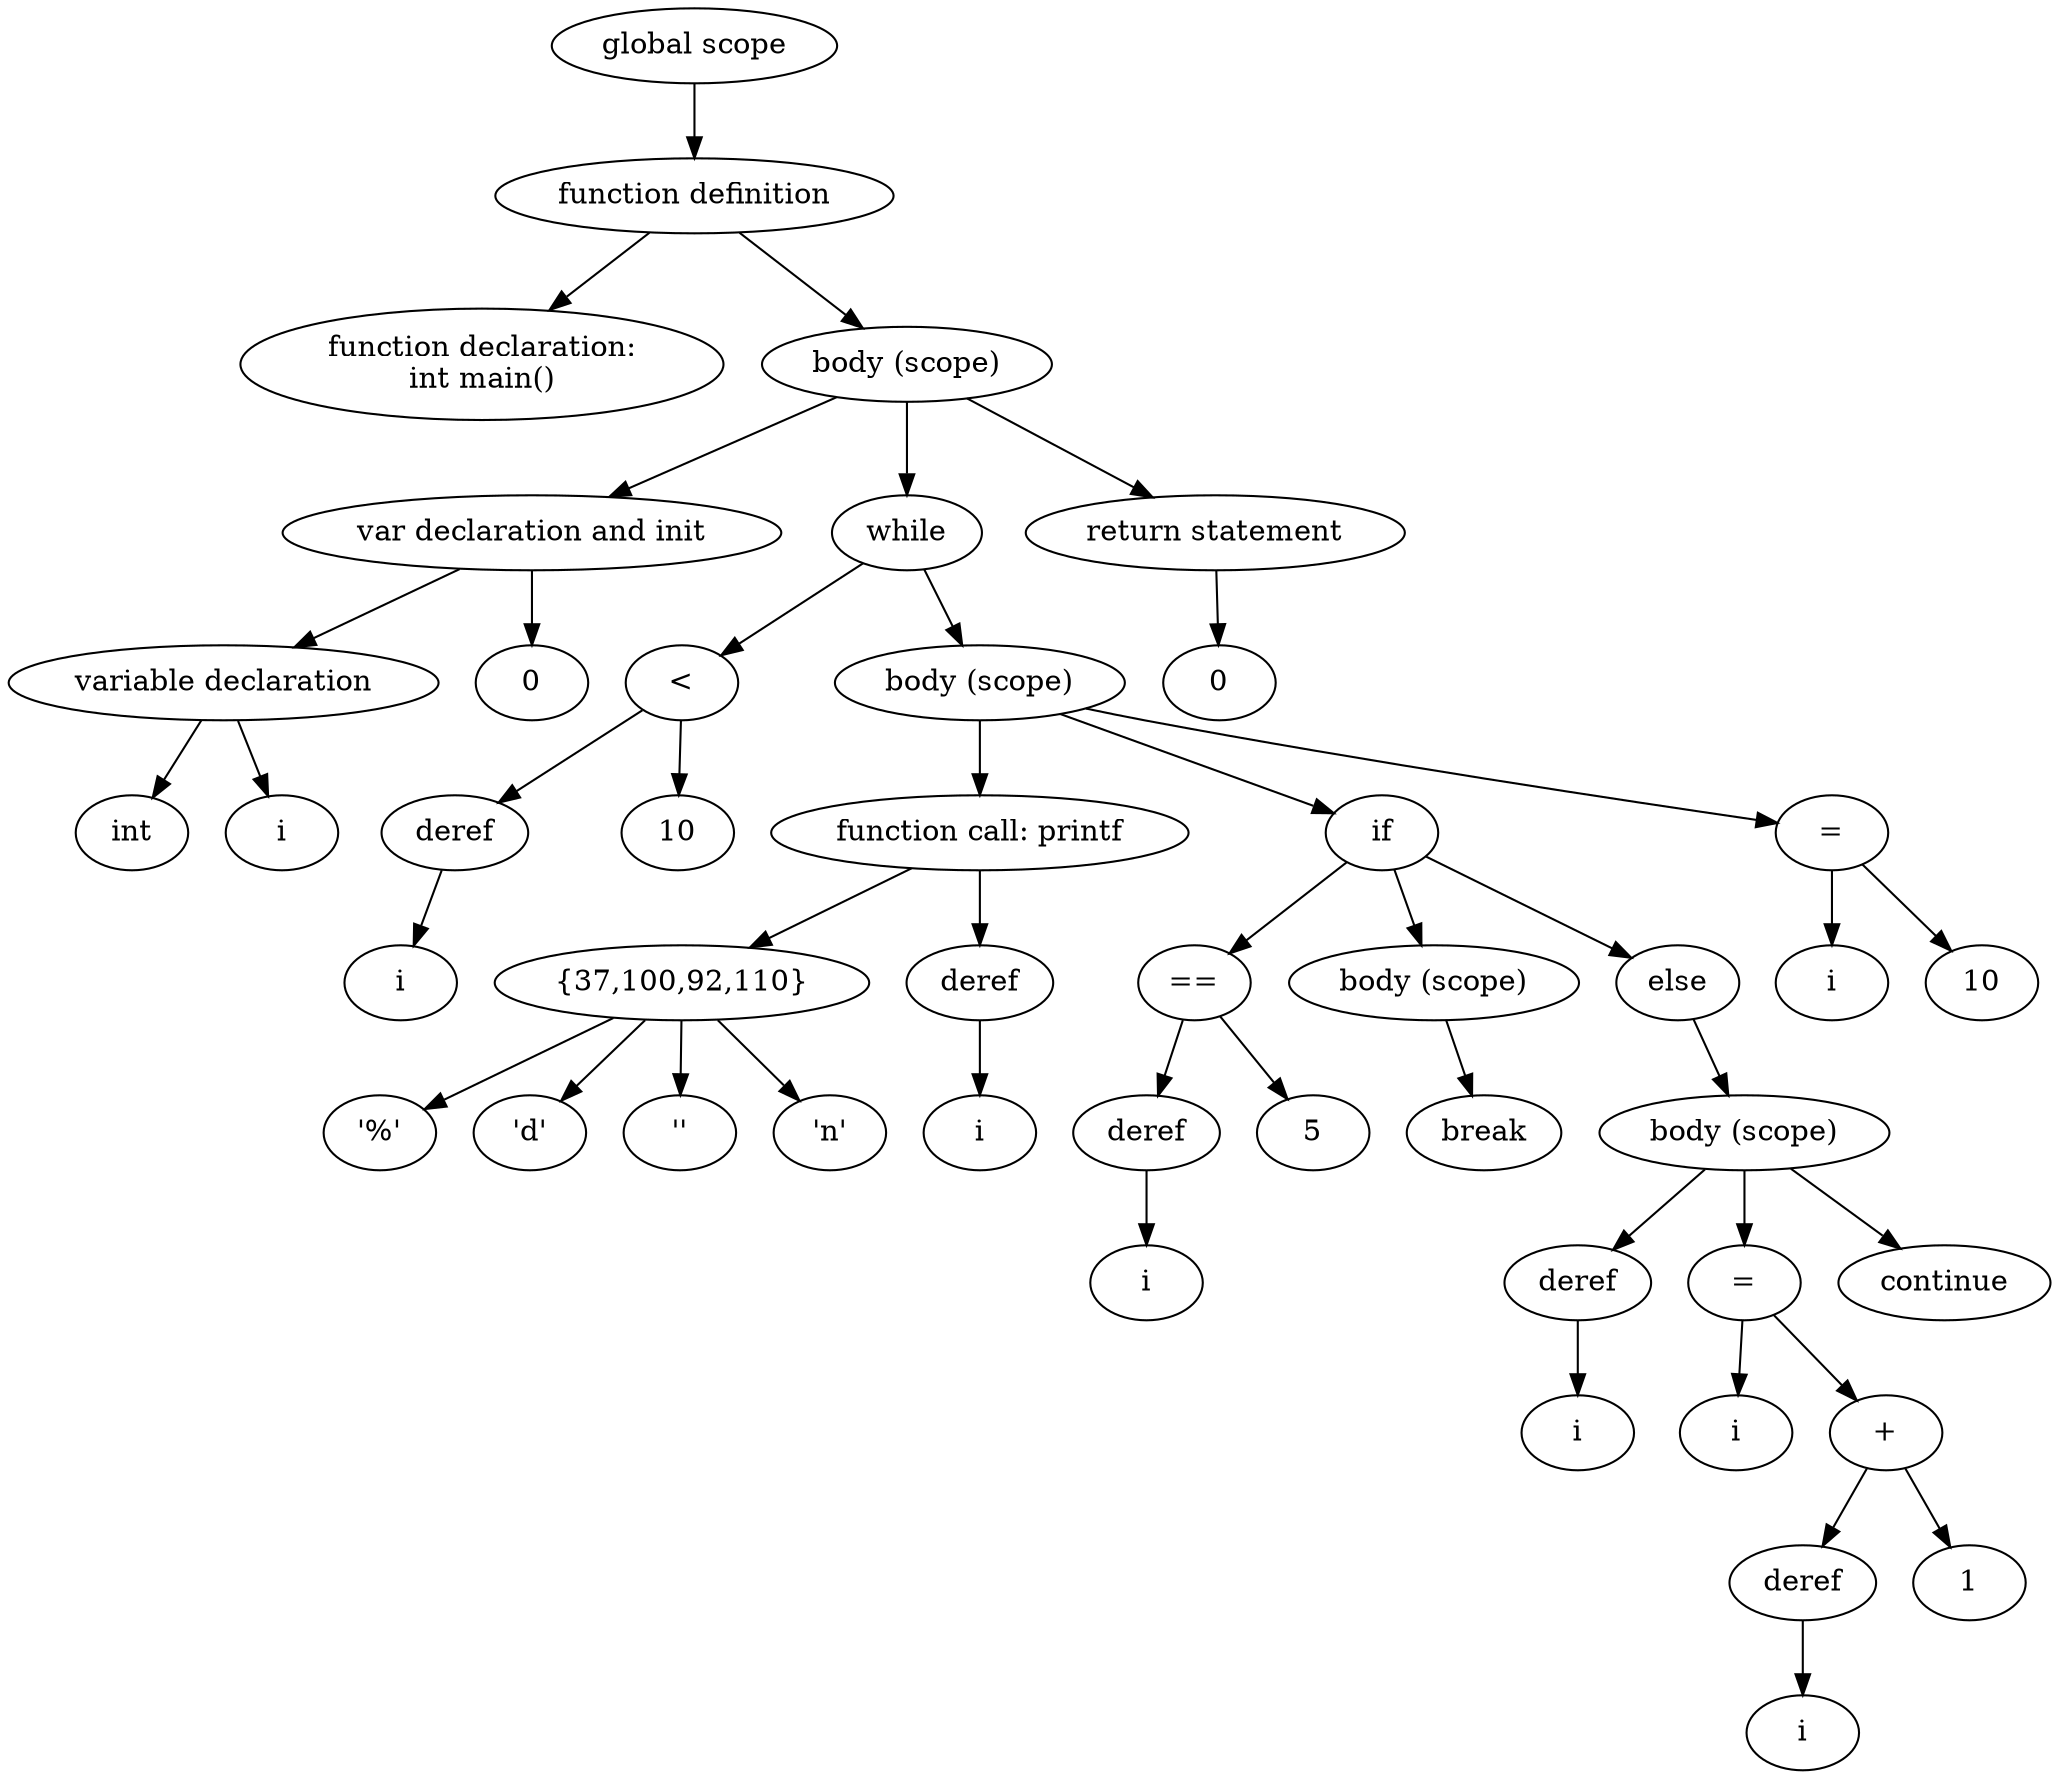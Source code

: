 digraph "Abstract Syntax Tree" {
	140480001633728 [label="function declaration:
int main()"]
	140480001632096 -> 140480001633728
	140480001428448 [label=int]
	140480001426384 -> 140480001428448
	140480001633632 [label=i]
	140480001426384 -> 140480001633632
	140480001426384 [label="variable declaration"]
	140480001427824 -> 140480001426384
	140480001428688 [label=0]
	140480001427824 -> 140480001428688
	140480001427824 [label="var declaration and init"]
	140480001634160 -> 140480001427824
	140480001429360 [label=i]
	140480001426624 -> 140480001429360
	140480001426624 [label=deref]
	140480001464976 -> 140480001426624
	140480001465888 [label=10]
	140480001464976 -> 140480001465888
	140480001464976 [label="<"]
	140480001462528 -> 140480001464976
	140480001465552 [label="'%'"]
	140480001346000 -> 140480001465552
	140480001463680 [label="'d'"]
	140480001346000 -> 140480001463680
	140480001462672 [label="'\'"]
	140480001346000 -> 140480001462672
	140480001465264 [label="'n'"]
	140480001346000 -> 140480001465264
	140480001346000 [label="{37,100,92,110}"]
	140480001463344 -> 140480001346000
	140480001344560 [label=i]
	140480001344368 -> 140480001344560
	140480001344368 [label=deref]
	140480001463344 -> 140480001344368
	140480001463344 [label="function call: printf"]
	140480001463632 -> 140480001463344
	140480001122800 [label=i]
	140480001125344 -> 140480001122800
	140480001125344 [label=deref]
	140480001122752 -> 140480001125344
	140480001123472 [label=5]
	140480001122752 -> 140480001123472
	140480001122752 [label="=="]
	140480001464880 -> 140480001122752
	140480001027376 [label=break]
	140480001024304 -> 140480001027376
	140480001024304 [label="body (scope)"]
	140480001464880 -> 140480001024304
	140480001027856 [label=i]
	140480001026464 -> 140480001027856
	140480001026464 [label=deref]
	140480001027568 -> 140480001026464
	140480001027088 [label=i]
	140480001782880 -> 140480001027088
	140480001024448 [label=i]
	140480001024688 -> 140480001024448
	140480001024688 [label=deref]
	140480001024208 -> 140480001024688
	140480001024832 [label=1]
	140480001024208 -> 140480001024832
	140480001024208 [label="+"]
	140480001782880 -> 140480001024208
	140480001782880 [label="="]
	140480001027568 -> 140480001782880
	140480001027280 [label=continue]
	140480001027568 -> 140480001027280
	140480001027568 [label="body (scope)"]
	140480001027424 -> 140480001027568
	140480001027424 [label=else]
	140480001464880 -> 140480001027424
	140480001464880 [label=if]
	140480001463632 -> 140480001464880
	140480001027808 [label=i]
	140480001784800 -> 140480001027808
	140480001781968 [label=10]
	140480001784800 -> 140480001781968
	140480001784800 [label="="]
	140480001463632 -> 140480001784800
	140480001463632 [label="body (scope)"]
	140480001462528 -> 140480001463632
	140480001462528 [label=while]
	140480001634160 -> 140480001462528
	140480001783792 [label=0]
	140480001784080 -> 140480001783792
	140480001784080 [label="return statement"]
	140480001634160 -> 140480001784080
	140480001634160 [label="body (scope)"]
	140480001632096 -> 140480001634160
	140480001632096 [label="function definition"]
	140480001632672 -> 140480001632096
	140480001632672 [label="global scope"]
}
